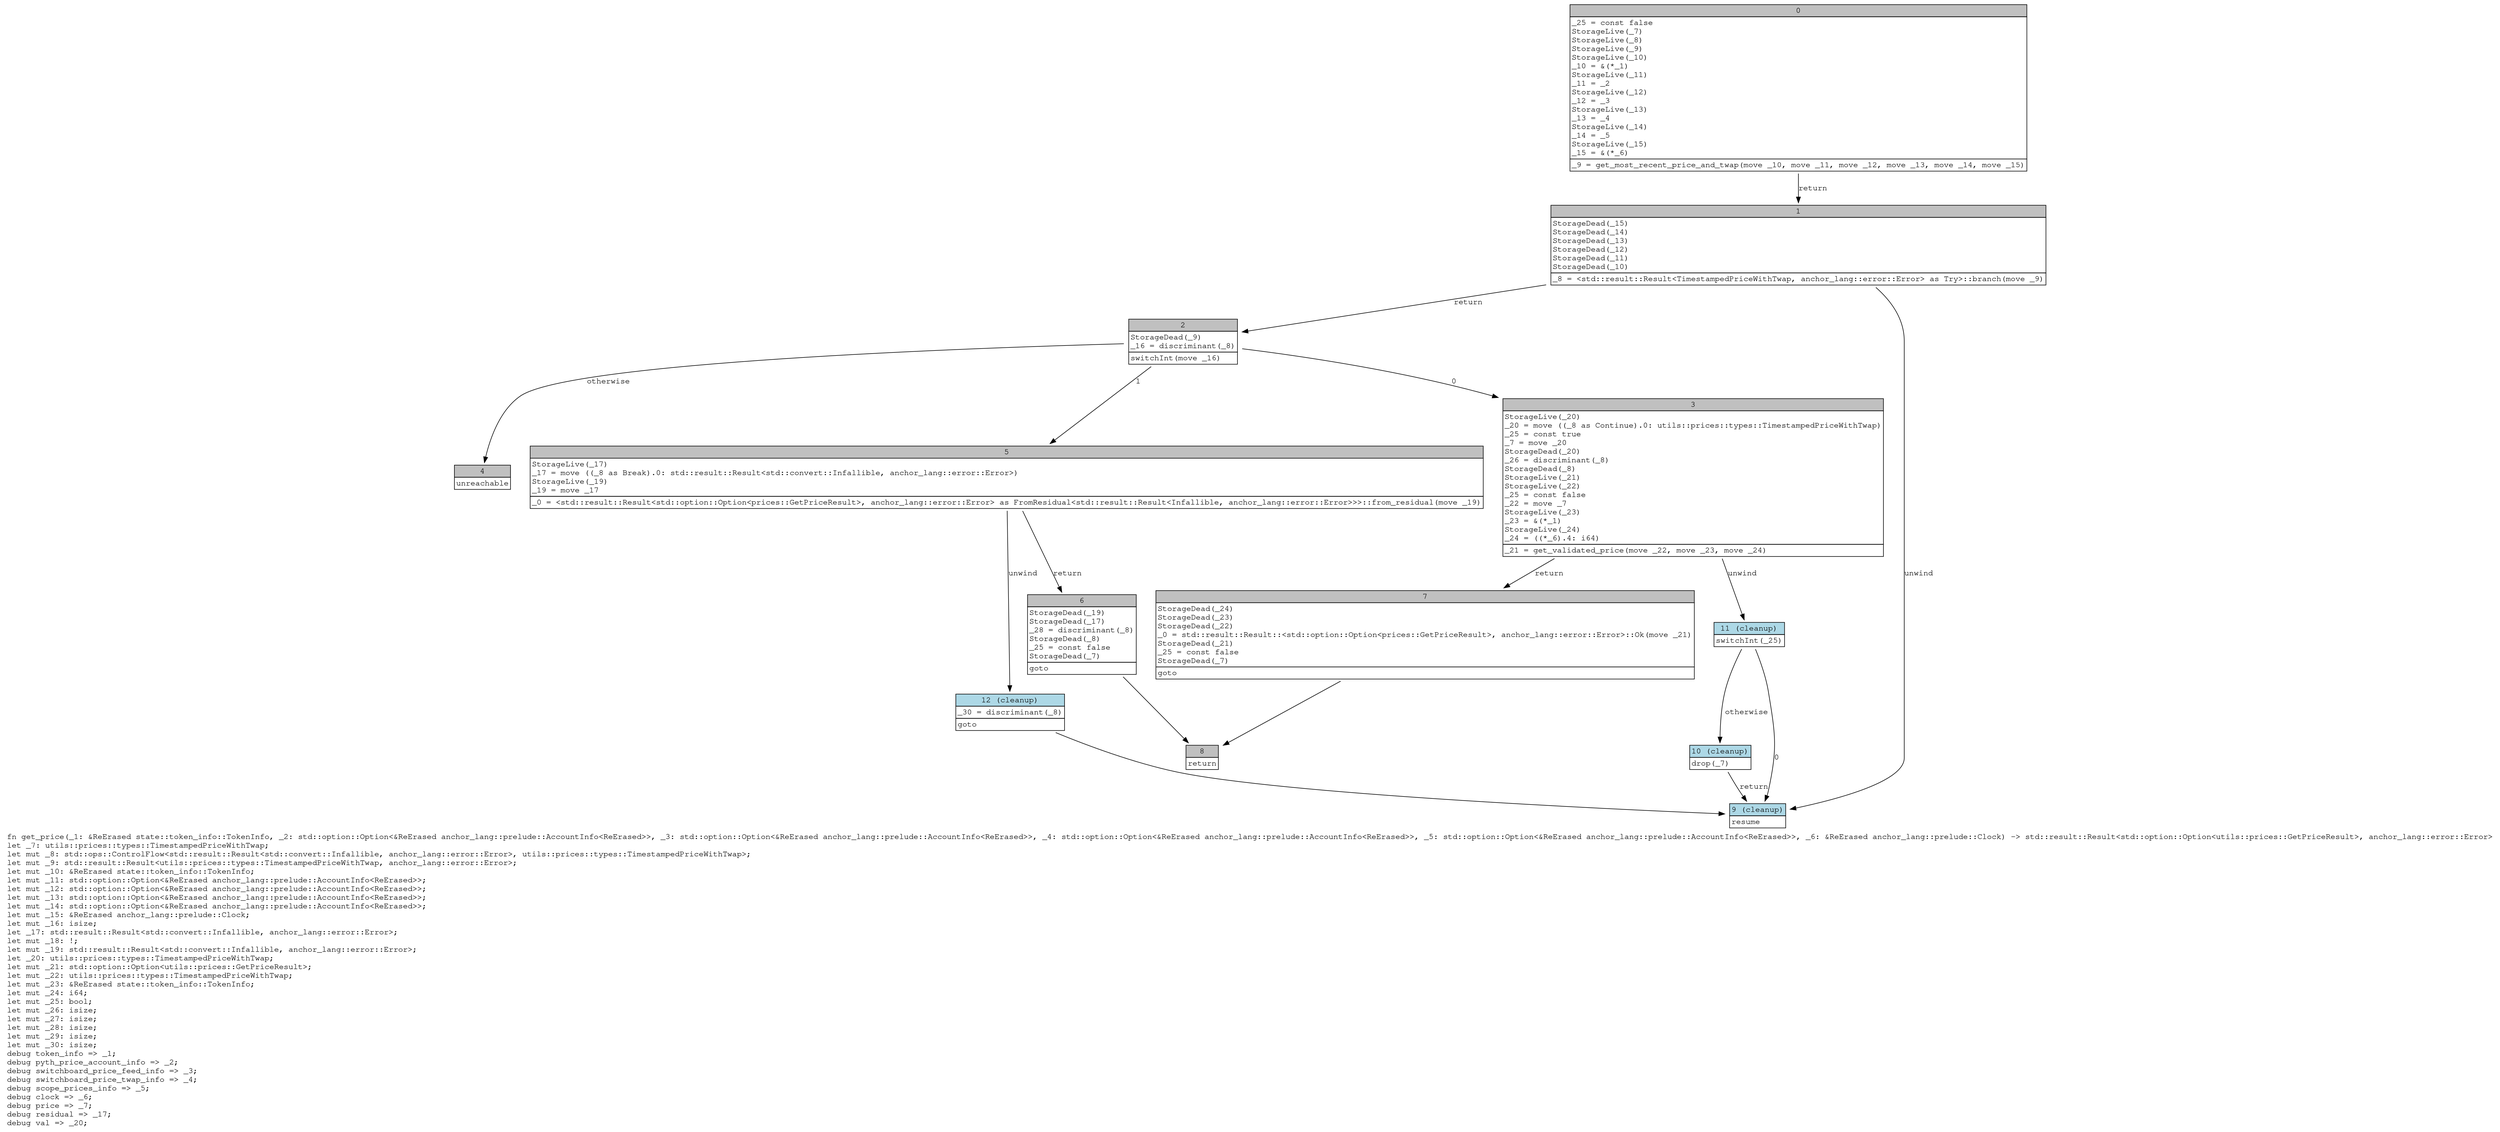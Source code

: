 digraph Mir_0_2688 {
    graph [fontname="Courier, monospace"];
    node [fontname="Courier, monospace"];
    edge [fontname="Courier, monospace"];
    label=<fn get_price(_1: &amp;ReErased state::token_info::TokenInfo, _2: std::option::Option&lt;&amp;ReErased anchor_lang::prelude::AccountInfo&lt;ReErased&gt;&gt;, _3: std::option::Option&lt;&amp;ReErased anchor_lang::prelude::AccountInfo&lt;ReErased&gt;&gt;, _4: std::option::Option&lt;&amp;ReErased anchor_lang::prelude::AccountInfo&lt;ReErased&gt;&gt;, _5: std::option::Option&lt;&amp;ReErased anchor_lang::prelude::AccountInfo&lt;ReErased&gt;&gt;, _6: &amp;ReErased anchor_lang::prelude::Clock) -&gt; std::result::Result&lt;std::option::Option&lt;utils::prices::GetPriceResult&gt;, anchor_lang::error::Error&gt;<br align="left"/>let _7: utils::prices::types::TimestampedPriceWithTwap;<br align="left"/>let mut _8: std::ops::ControlFlow&lt;std::result::Result&lt;std::convert::Infallible, anchor_lang::error::Error&gt;, utils::prices::types::TimestampedPriceWithTwap&gt;;<br align="left"/>let mut _9: std::result::Result&lt;utils::prices::types::TimestampedPriceWithTwap, anchor_lang::error::Error&gt;;<br align="left"/>let mut _10: &amp;ReErased state::token_info::TokenInfo;<br align="left"/>let mut _11: std::option::Option&lt;&amp;ReErased anchor_lang::prelude::AccountInfo&lt;ReErased&gt;&gt;;<br align="left"/>let mut _12: std::option::Option&lt;&amp;ReErased anchor_lang::prelude::AccountInfo&lt;ReErased&gt;&gt;;<br align="left"/>let mut _13: std::option::Option&lt;&amp;ReErased anchor_lang::prelude::AccountInfo&lt;ReErased&gt;&gt;;<br align="left"/>let mut _14: std::option::Option&lt;&amp;ReErased anchor_lang::prelude::AccountInfo&lt;ReErased&gt;&gt;;<br align="left"/>let mut _15: &amp;ReErased anchor_lang::prelude::Clock;<br align="left"/>let mut _16: isize;<br align="left"/>let _17: std::result::Result&lt;std::convert::Infallible, anchor_lang::error::Error&gt;;<br align="left"/>let mut _18: !;<br align="left"/>let mut _19: std::result::Result&lt;std::convert::Infallible, anchor_lang::error::Error&gt;;<br align="left"/>let _20: utils::prices::types::TimestampedPriceWithTwap;<br align="left"/>let mut _21: std::option::Option&lt;utils::prices::GetPriceResult&gt;;<br align="left"/>let mut _22: utils::prices::types::TimestampedPriceWithTwap;<br align="left"/>let mut _23: &amp;ReErased state::token_info::TokenInfo;<br align="left"/>let mut _24: i64;<br align="left"/>let mut _25: bool;<br align="left"/>let mut _26: isize;<br align="left"/>let mut _27: isize;<br align="left"/>let mut _28: isize;<br align="left"/>let mut _29: isize;<br align="left"/>let mut _30: isize;<br align="left"/>debug token_info =&gt; _1;<br align="left"/>debug pyth_price_account_info =&gt; _2;<br align="left"/>debug switchboard_price_feed_info =&gt; _3;<br align="left"/>debug switchboard_price_twap_info =&gt; _4;<br align="left"/>debug scope_prices_info =&gt; _5;<br align="left"/>debug clock =&gt; _6;<br align="left"/>debug price =&gt; _7;<br align="left"/>debug residual =&gt; _17;<br align="left"/>debug val =&gt; _20;<br align="left"/>>;
    bb0__0_2688 [shape="none", label=<<table border="0" cellborder="1" cellspacing="0"><tr><td bgcolor="gray" align="center" colspan="1">0</td></tr><tr><td align="left" balign="left">_25 = const false<br/>StorageLive(_7)<br/>StorageLive(_8)<br/>StorageLive(_9)<br/>StorageLive(_10)<br/>_10 = &amp;(*_1)<br/>StorageLive(_11)<br/>_11 = _2<br/>StorageLive(_12)<br/>_12 = _3<br/>StorageLive(_13)<br/>_13 = _4<br/>StorageLive(_14)<br/>_14 = _5<br/>StorageLive(_15)<br/>_15 = &amp;(*_6)<br/></td></tr><tr><td align="left">_9 = get_most_recent_price_and_twap(move _10, move _11, move _12, move _13, move _14, move _15)</td></tr></table>>];
    bb1__0_2688 [shape="none", label=<<table border="0" cellborder="1" cellspacing="0"><tr><td bgcolor="gray" align="center" colspan="1">1</td></tr><tr><td align="left" balign="left">StorageDead(_15)<br/>StorageDead(_14)<br/>StorageDead(_13)<br/>StorageDead(_12)<br/>StorageDead(_11)<br/>StorageDead(_10)<br/></td></tr><tr><td align="left">_8 = &lt;std::result::Result&lt;TimestampedPriceWithTwap, anchor_lang::error::Error&gt; as Try&gt;::branch(move _9)</td></tr></table>>];
    bb2__0_2688 [shape="none", label=<<table border="0" cellborder="1" cellspacing="0"><tr><td bgcolor="gray" align="center" colspan="1">2</td></tr><tr><td align="left" balign="left">StorageDead(_9)<br/>_16 = discriminant(_8)<br/></td></tr><tr><td align="left">switchInt(move _16)</td></tr></table>>];
    bb3__0_2688 [shape="none", label=<<table border="0" cellborder="1" cellspacing="0"><tr><td bgcolor="gray" align="center" colspan="1">3</td></tr><tr><td align="left" balign="left">StorageLive(_20)<br/>_20 = move ((_8 as Continue).0: utils::prices::types::TimestampedPriceWithTwap)<br/>_25 = const true<br/>_7 = move _20<br/>StorageDead(_20)<br/>_26 = discriminant(_8)<br/>StorageDead(_8)<br/>StorageLive(_21)<br/>StorageLive(_22)<br/>_25 = const false<br/>_22 = move _7<br/>StorageLive(_23)<br/>_23 = &amp;(*_1)<br/>StorageLive(_24)<br/>_24 = ((*_6).4: i64)<br/></td></tr><tr><td align="left">_21 = get_validated_price(move _22, move _23, move _24)</td></tr></table>>];
    bb4__0_2688 [shape="none", label=<<table border="0" cellborder="1" cellspacing="0"><tr><td bgcolor="gray" align="center" colspan="1">4</td></tr><tr><td align="left">unreachable</td></tr></table>>];
    bb5__0_2688 [shape="none", label=<<table border="0" cellborder="1" cellspacing="0"><tr><td bgcolor="gray" align="center" colspan="1">5</td></tr><tr><td align="left" balign="left">StorageLive(_17)<br/>_17 = move ((_8 as Break).0: std::result::Result&lt;std::convert::Infallible, anchor_lang::error::Error&gt;)<br/>StorageLive(_19)<br/>_19 = move _17<br/></td></tr><tr><td align="left">_0 = &lt;std::result::Result&lt;std::option::Option&lt;prices::GetPriceResult&gt;, anchor_lang::error::Error&gt; as FromResidual&lt;std::result::Result&lt;Infallible, anchor_lang::error::Error&gt;&gt;&gt;::from_residual(move _19)</td></tr></table>>];
    bb6__0_2688 [shape="none", label=<<table border="0" cellborder="1" cellspacing="0"><tr><td bgcolor="gray" align="center" colspan="1">6</td></tr><tr><td align="left" balign="left">StorageDead(_19)<br/>StorageDead(_17)<br/>_28 = discriminant(_8)<br/>StorageDead(_8)<br/>_25 = const false<br/>StorageDead(_7)<br/></td></tr><tr><td align="left">goto</td></tr></table>>];
    bb7__0_2688 [shape="none", label=<<table border="0" cellborder="1" cellspacing="0"><tr><td bgcolor="gray" align="center" colspan="1">7</td></tr><tr><td align="left" balign="left">StorageDead(_24)<br/>StorageDead(_23)<br/>StorageDead(_22)<br/>_0 = std::result::Result::&lt;std::option::Option&lt;prices::GetPriceResult&gt;, anchor_lang::error::Error&gt;::Ok(move _21)<br/>StorageDead(_21)<br/>_25 = const false<br/>StorageDead(_7)<br/></td></tr><tr><td align="left">goto</td></tr></table>>];
    bb8__0_2688 [shape="none", label=<<table border="0" cellborder="1" cellspacing="0"><tr><td bgcolor="gray" align="center" colspan="1">8</td></tr><tr><td align="left">return</td></tr></table>>];
    bb9__0_2688 [shape="none", label=<<table border="0" cellborder="1" cellspacing="0"><tr><td bgcolor="lightblue" align="center" colspan="1">9 (cleanup)</td></tr><tr><td align="left">resume</td></tr></table>>];
    bb10__0_2688 [shape="none", label=<<table border="0" cellborder="1" cellspacing="0"><tr><td bgcolor="lightblue" align="center" colspan="1">10 (cleanup)</td></tr><tr><td align="left">drop(_7)</td></tr></table>>];
    bb11__0_2688 [shape="none", label=<<table border="0" cellborder="1" cellspacing="0"><tr><td bgcolor="lightblue" align="center" colspan="1">11 (cleanup)</td></tr><tr><td align="left">switchInt(_25)</td></tr></table>>];
    bb12__0_2688 [shape="none", label=<<table border="0" cellborder="1" cellspacing="0"><tr><td bgcolor="lightblue" align="center" colspan="1">12 (cleanup)</td></tr><tr><td align="left" balign="left">_30 = discriminant(_8)<br/></td></tr><tr><td align="left">goto</td></tr></table>>];
    bb0__0_2688 -> bb1__0_2688 [label="return"];
    bb1__0_2688 -> bb2__0_2688 [label="return"];
    bb1__0_2688 -> bb9__0_2688 [label="unwind"];
    bb2__0_2688 -> bb3__0_2688 [label="0"];
    bb2__0_2688 -> bb5__0_2688 [label="1"];
    bb2__0_2688 -> bb4__0_2688 [label="otherwise"];
    bb3__0_2688 -> bb7__0_2688 [label="return"];
    bb3__0_2688 -> bb11__0_2688 [label="unwind"];
    bb5__0_2688 -> bb6__0_2688 [label="return"];
    bb5__0_2688 -> bb12__0_2688 [label="unwind"];
    bb6__0_2688 -> bb8__0_2688 [label=""];
    bb7__0_2688 -> bb8__0_2688 [label=""];
    bb10__0_2688 -> bb9__0_2688 [label="return"];
    bb11__0_2688 -> bb9__0_2688 [label="0"];
    bb11__0_2688 -> bb10__0_2688 [label="otherwise"];
    bb12__0_2688 -> bb9__0_2688 [label=""];
}
